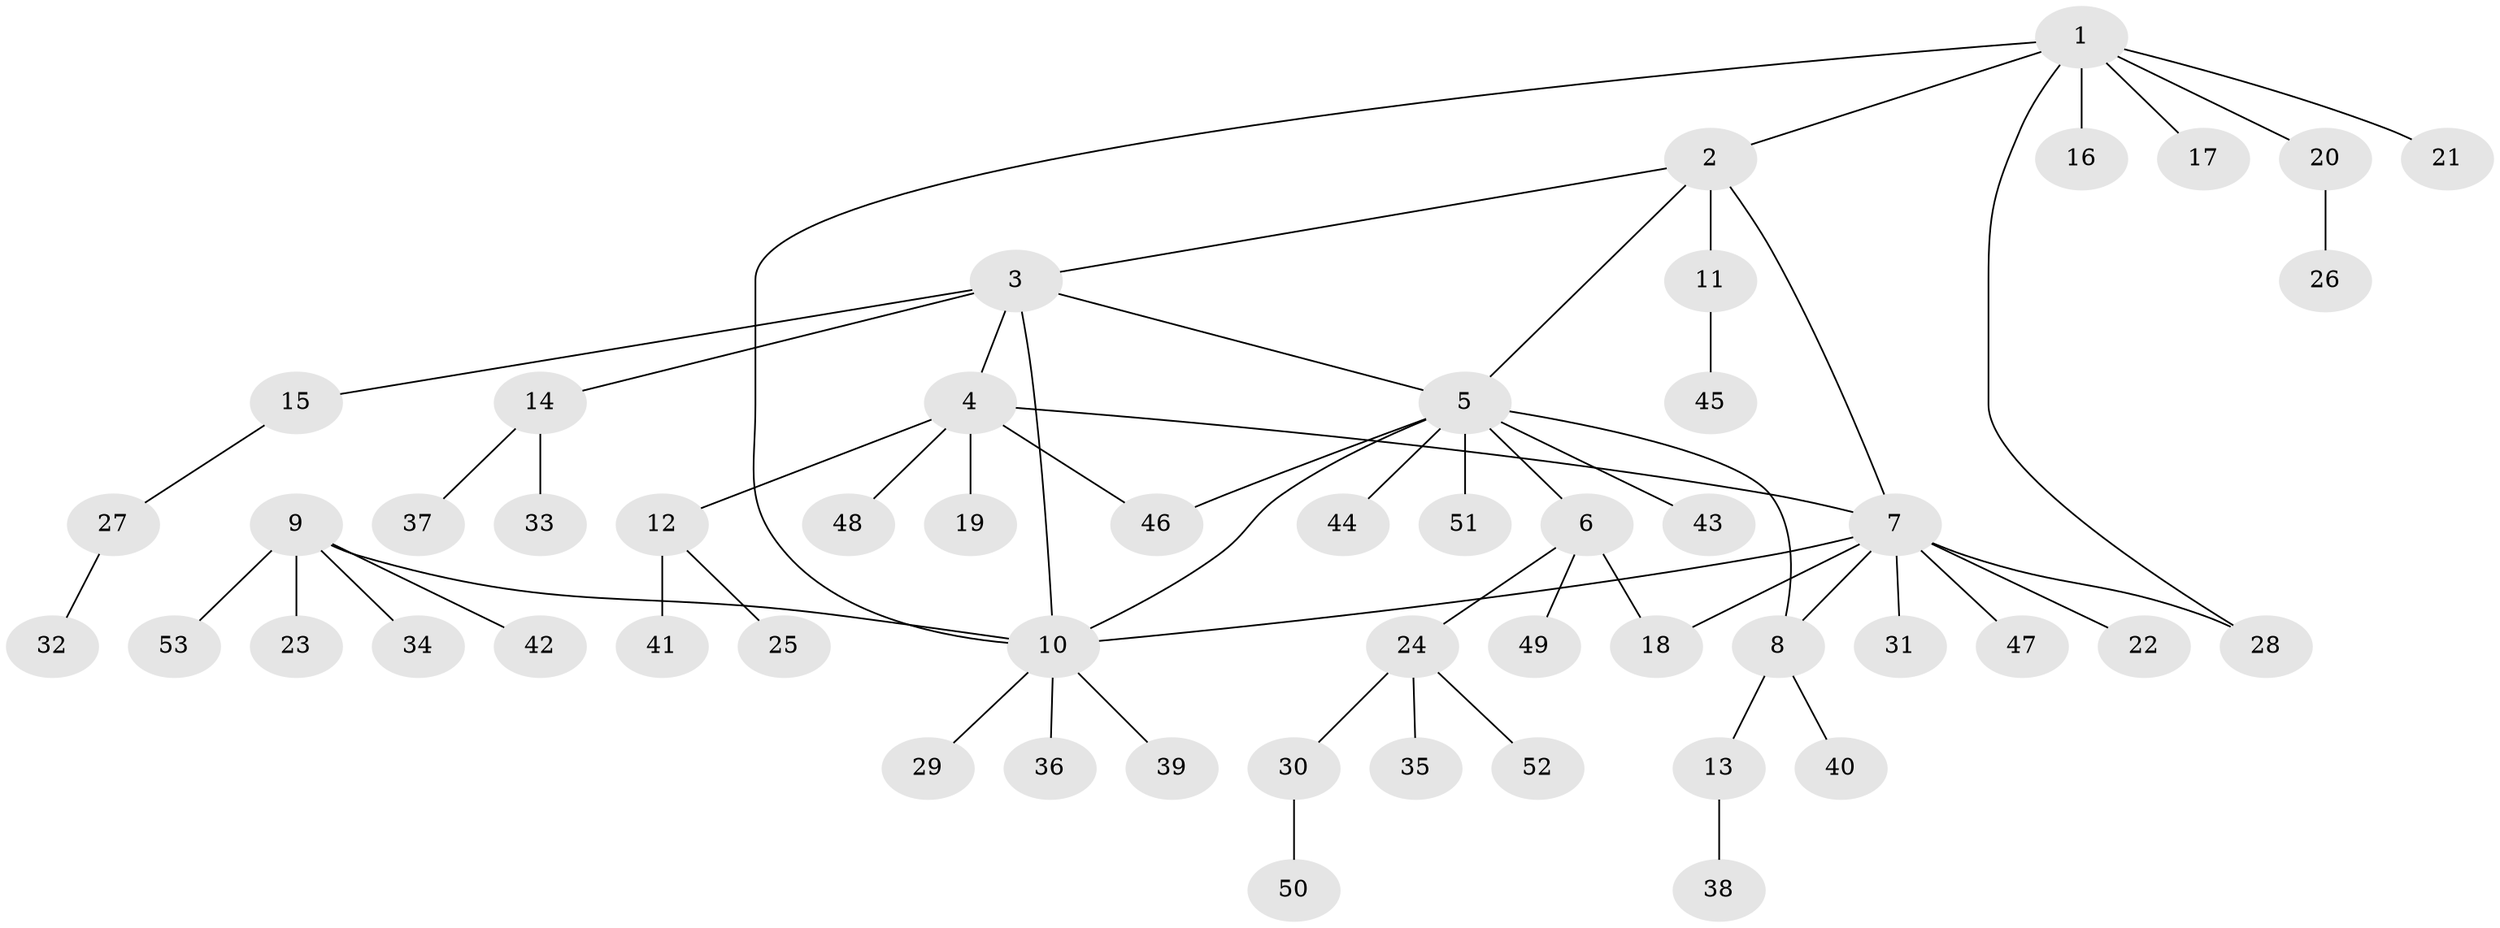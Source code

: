 // coarse degree distribution, {5: 0.05263157894736842, 6: 0.05263157894736842, 2: 0.18421052631578946, 1: 0.5263157894736842, 7: 0.02631578947368421, 3: 0.07894736842105263, 8: 0.05263157894736842, 4: 0.02631578947368421}
// Generated by graph-tools (version 1.1) at 2025/37/03/04/25 23:37:37]
// undirected, 53 vertices, 61 edges
graph export_dot {
  node [color=gray90,style=filled];
  1;
  2;
  3;
  4;
  5;
  6;
  7;
  8;
  9;
  10;
  11;
  12;
  13;
  14;
  15;
  16;
  17;
  18;
  19;
  20;
  21;
  22;
  23;
  24;
  25;
  26;
  27;
  28;
  29;
  30;
  31;
  32;
  33;
  34;
  35;
  36;
  37;
  38;
  39;
  40;
  41;
  42;
  43;
  44;
  45;
  46;
  47;
  48;
  49;
  50;
  51;
  52;
  53;
  1 -- 2;
  1 -- 10;
  1 -- 16;
  1 -- 17;
  1 -- 20;
  1 -- 21;
  1 -- 28;
  2 -- 3;
  2 -- 5;
  2 -- 7;
  2 -- 11;
  3 -- 4;
  3 -- 5;
  3 -- 10;
  3 -- 14;
  3 -- 15;
  4 -- 7;
  4 -- 12;
  4 -- 19;
  4 -- 46;
  4 -- 48;
  5 -- 6;
  5 -- 8;
  5 -- 10;
  5 -- 43;
  5 -- 44;
  5 -- 46;
  5 -- 51;
  6 -- 18;
  6 -- 24;
  6 -- 49;
  7 -- 8;
  7 -- 10;
  7 -- 18;
  7 -- 22;
  7 -- 28;
  7 -- 31;
  7 -- 47;
  8 -- 13;
  8 -- 40;
  9 -- 10;
  9 -- 23;
  9 -- 34;
  9 -- 42;
  9 -- 53;
  10 -- 29;
  10 -- 36;
  10 -- 39;
  11 -- 45;
  12 -- 25;
  12 -- 41;
  13 -- 38;
  14 -- 33;
  14 -- 37;
  15 -- 27;
  20 -- 26;
  24 -- 30;
  24 -- 35;
  24 -- 52;
  27 -- 32;
  30 -- 50;
}
